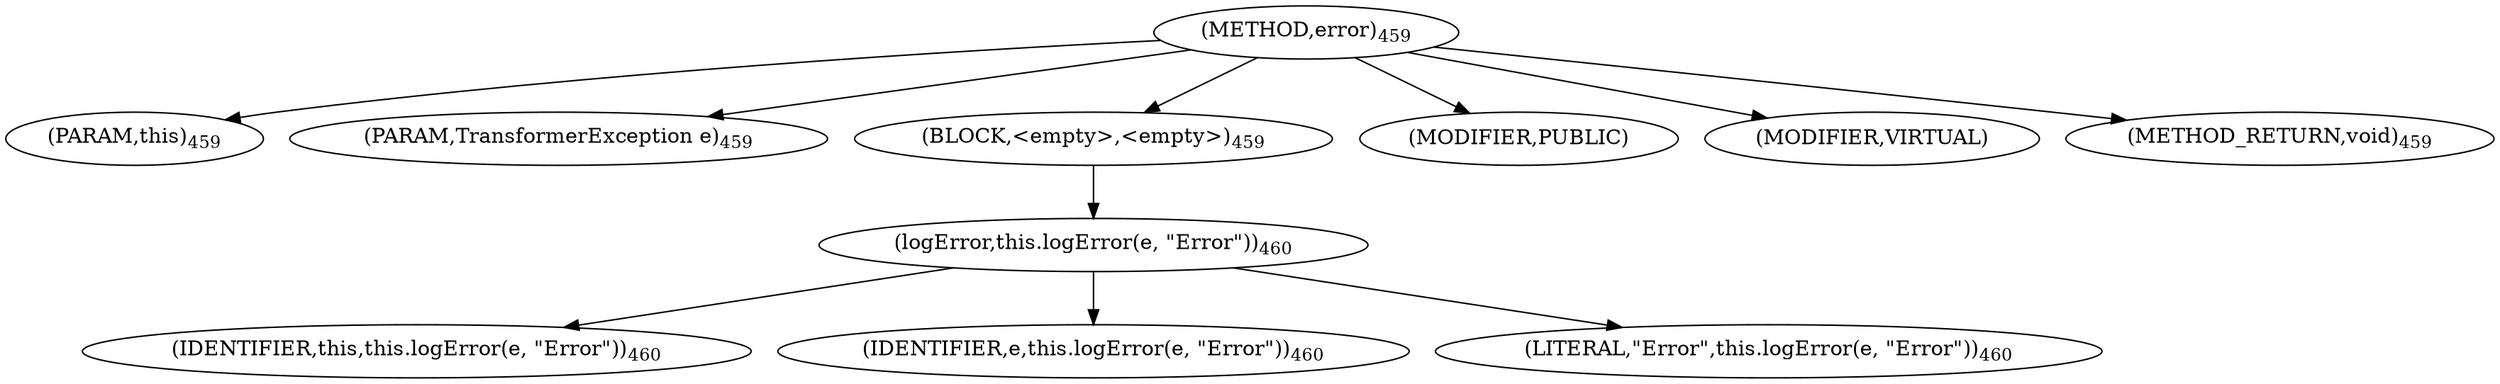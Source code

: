digraph "error" {  
"910" [label = <(METHOD,error)<SUB>459</SUB>> ]
"43" [label = <(PARAM,this)<SUB>459</SUB>> ]
"911" [label = <(PARAM,TransformerException e)<SUB>459</SUB>> ]
"912" [label = <(BLOCK,&lt;empty&gt;,&lt;empty&gt;)<SUB>459</SUB>> ]
"913" [label = <(logError,this.logError(e, &quot;Error&quot;))<SUB>460</SUB>> ]
"42" [label = <(IDENTIFIER,this,this.logError(e, &quot;Error&quot;))<SUB>460</SUB>> ]
"914" [label = <(IDENTIFIER,e,this.logError(e, &quot;Error&quot;))<SUB>460</SUB>> ]
"915" [label = <(LITERAL,&quot;Error&quot;,this.logError(e, &quot;Error&quot;))<SUB>460</SUB>> ]
"916" [label = <(MODIFIER,PUBLIC)> ]
"917" [label = <(MODIFIER,VIRTUAL)> ]
"918" [label = <(METHOD_RETURN,void)<SUB>459</SUB>> ]
  "910" -> "43" 
  "910" -> "911" 
  "910" -> "912" 
  "910" -> "916" 
  "910" -> "917" 
  "910" -> "918" 
  "912" -> "913" 
  "913" -> "42" 
  "913" -> "914" 
  "913" -> "915" 
}
